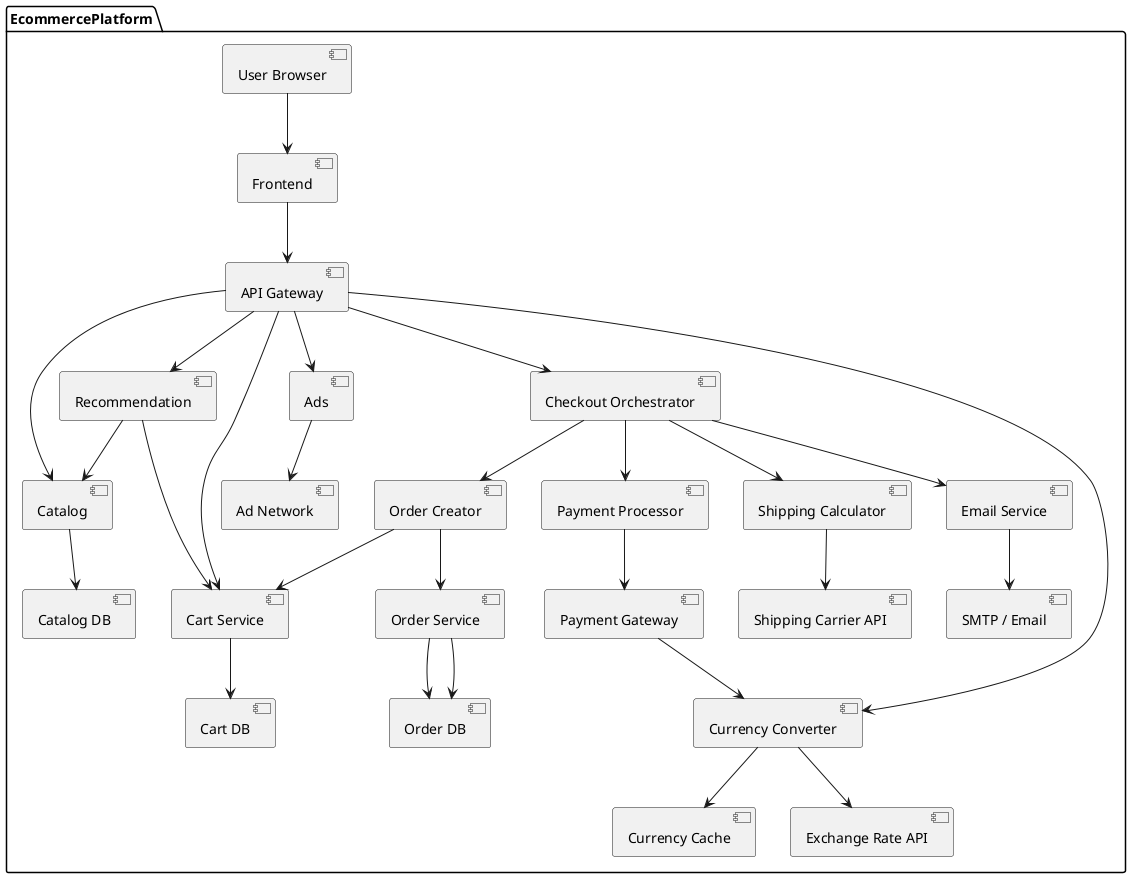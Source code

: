 @startuml
package EcommercePlatform {

[User Browser]             as User
[Frontend]             as Frontend
[API Gateway]        as APIGateway

[Catalog]  as Catalog
[Cart Service]             as CartService
[Recommendation]   as Recommend
[Ads]    as Ads
[Currency Converter] as CurrencyConverter
[Checkout Orchestrator]    as CheckoutOrchestrator
[Order Service]            as OrderService
[Order Creator]            as OrderCreator
[Payment Processor]          as PaymentProcessor
[Payment Gateway]         as PaymentGateway
[Shipping Calculator]         as ShippingCalculator
[Email Service] as EmailService

[Catalog DB]               as ProductsDB
[Cart DB]                  as CartDB
[Order DB]                 as OrderDB
[Currency Cache]           as CurrencyCache

[Shipping Carrier API]     as ShippingAPI
[Exchange Rate API]        as ExchangeRateAPI
[Ad Network]               as AdNet
[SMTP / Email]    as SMTP


User --> Frontend
Frontend --> APIGateway


APIGateway --> Catalog
APIGateway --> CartService
APIGateway --> Recommend
APIGateway --> Ads
APIGateway --> CurrencyConverter
APIGateway --> CheckoutOrchestrator


Catalog  --> ProductsDB
CartService     --> CartDB
OrderService    --> OrderDB

Recommend --> Catalog
Recommend --> CartService

Ads --> AdNet

CurrencyConverter --> ExchangeRateAPI
CurrencyConverter --> CurrencyCache

CheckoutOrchestrator --> OrderCreator
CheckoutOrchestrator --> PaymentProcessor
CheckoutOrchestrator --> ShippingCalculator
CheckoutOrchestrator --> EmailService

OrderCreator --> OrderService
OrderService --> OrderDB
PaymentProcessor --> PaymentGateway
PaymentGateway --> CurrencyConverter

ShippingCalculator --> ShippingAPI
EmailService --> SMTP

OrderCreator --> CartService
}
@enduml
